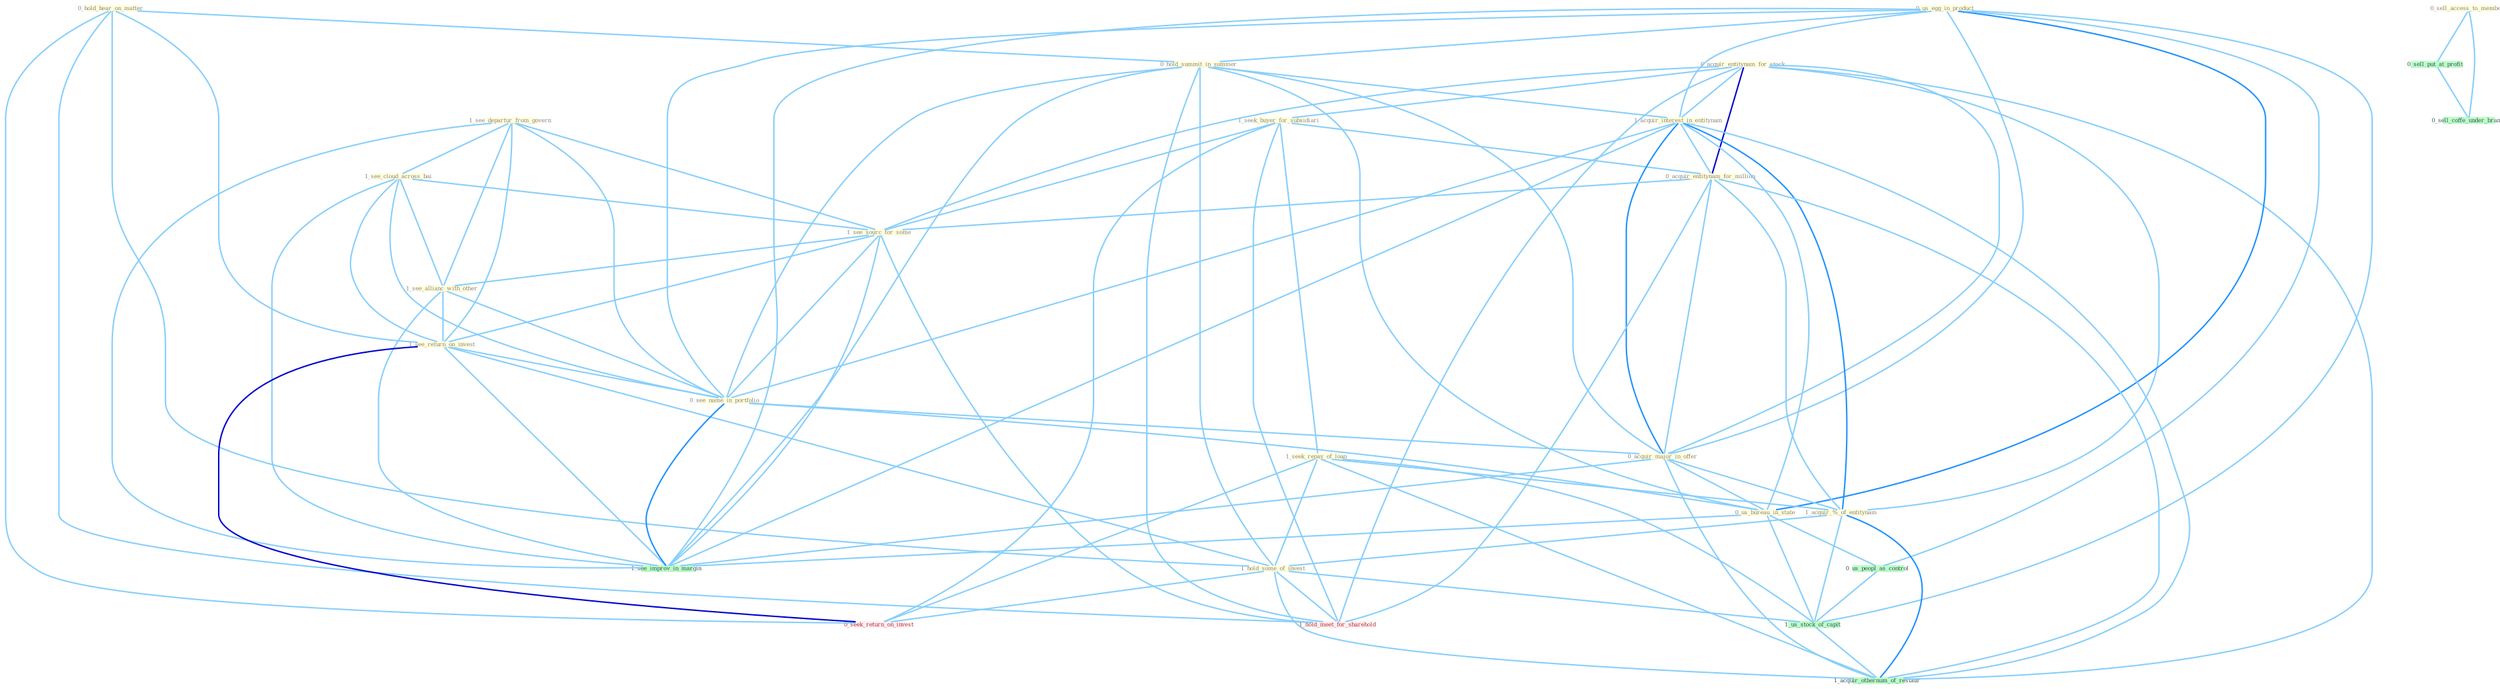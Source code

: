 Graph G{ 
    node
    [shape=polygon,style=filled,width=.5,height=.06,color="#BDFCC9",fixedsize=true,fontsize=4,
    fontcolor="#2f4f4f"];
    {node
    [color="#ffffe0", fontcolor="#8b7d6b"] "0_hold_hear_on_matter " "1_see_departur_from_govern " "0_acquir_entitynam_for_stock " "0_us_egg_in_product " "0_hold_summit_in_summer " "1_seek_buyer_for_subsidiari " "1_acquir_interest_in_entitynam " "0_sell_access_to_member " "0_acquir_entitynam_for_million " "1_see_cloud_across_bai " "1_see_sourc_for_some " "1_see_allianc_with_other " "1_see_return_on_invest " "0_see_name_in_portfolio " "1_seek_repay_of_loan " "0_acquir_major_in_offer " "1_acquir_%_of_entitynam " "1_hold_some_of_invest " "0_us_bureau_in_state "}
{node [color="#fff0f5", fontcolor="#b22222"] "0_seek_return_on_invest " "1_hold_meet_for_sharehold "}
edge [color="#B0E2FF"];

	"0_hold_hear_on_matter " -- "0_hold_summit_in_summer " [w="1", color="#87cefa" ];
	"0_hold_hear_on_matter " -- "1_see_return_on_invest " [w="1", color="#87cefa" ];
	"0_hold_hear_on_matter " -- "1_hold_some_of_invest " [w="1", color="#87cefa" ];
	"0_hold_hear_on_matter " -- "0_seek_return_on_invest " [w="1", color="#87cefa" ];
	"0_hold_hear_on_matter " -- "1_hold_meet_for_sharehold " [w="1", color="#87cefa" ];
	"1_see_departur_from_govern " -- "1_see_cloud_across_bai " [w="1", color="#87cefa" ];
	"1_see_departur_from_govern " -- "1_see_sourc_for_some " [w="1", color="#87cefa" ];
	"1_see_departur_from_govern " -- "1_see_allianc_with_other " [w="1", color="#87cefa" ];
	"1_see_departur_from_govern " -- "1_see_return_on_invest " [w="1", color="#87cefa" ];
	"1_see_departur_from_govern " -- "0_see_name_in_portfolio " [w="1", color="#87cefa" ];
	"1_see_departur_from_govern " -- "1_see_improv_in_margin " [w="1", color="#87cefa" ];
	"0_acquir_entitynam_for_stock " -- "1_seek_buyer_for_subsidiari " [w="1", color="#87cefa" ];
	"0_acquir_entitynam_for_stock " -- "1_acquir_interest_in_entitynam " [w="1", color="#87cefa" ];
	"0_acquir_entitynam_for_stock " -- "0_acquir_entitynam_for_million " [w="3", color="#0000cd" , len=0.6];
	"0_acquir_entitynam_for_stock " -- "1_see_sourc_for_some " [w="1", color="#87cefa" ];
	"0_acquir_entitynam_for_stock " -- "0_acquir_major_in_offer " [w="1", color="#87cefa" ];
	"0_acquir_entitynam_for_stock " -- "1_acquir_%_of_entitynam " [w="1", color="#87cefa" ];
	"0_acquir_entitynam_for_stock " -- "1_hold_meet_for_sharehold " [w="1", color="#87cefa" ];
	"0_acquir_entitynam_for_stock " -- "1_acquir_othernum_of_restaur " [w="1", color="#87cefa" ];
	"0_us_egg_in_product " -- "0_hold_summit_in_summer " [w="1", color="#87cefa" ];
	"0_us_egg_in_product " -- "1_acquir_interest_in_entitynam " [w="1", color="#87cefa" ];
	"0_us_egg_in_product " -- "0_see_name_in_portfolio " [w="1", color="#87cefa" ];
	"0_us_egg_in_product " -- "0_acquir_major_in_offer " [w="1", color="#87cefa" ];
	"0_us_egg_in_product " -- "0_us_bureau_in_state " [w="2", color="#1e90ff" , len=0.8];
	"0_us_egg_in_product " -- "0_us_peopl_as_control " [w="1", color="#87cefa" ];
	"0_us_egg_in_product " -- "1_us_stock_of_capit " [w="1", color="#87cefa" ];
	"0_us_egg_in_product " -- "1_see_improv_in_margin " [w="1", color="#87cefa" ];
	"0_hold_summit_in_summer " -- "1_acquir_interest_in_entitynam " [w="1", color="#87cefa" ];
	"0_hold_summit_in_summer " -- "0_see_name_in_portfolio " [w="1", color="#87cefa" ];
	"0_hold_summit_in_summer " -- "0_acquir_major_in_offer " [w="1", color="#87cefa" ];
	"0_hold_summit_in_summer " -- "1_hold_some_of_invest " [w="1", color="#87cefa" ];
	"0_hold_summit_in_summer " -- "0_us_bureau_in_state " [w="1", color="#87cefa" ];
	"0_hold_summit_in_summer " -- "1_see_improv_in_margin " [w="1", color="#87cefa" ];
	"0_hold_summit_in_summer " -- "1_hold_meet_for_sharehold " [w="1", color="#87cefa" ];
	"1_seek_buyer_for_subsidiari " -- "0_acquir_entitynam_for_million " [w="1", color="#87cefa" ];
	"1_seek_buyer_for_subsidiari " -- "1_see_sourc_for_some " [w="1", color="#87cefa" ];
	"1_seek_buyer_for_subsidiari " -- "1_seek_repay_of_loan " [w="1", color="#87cefa" ];
	"1_seek_buyer_for_subsidiari " -- "0_seek_return_on_invest " [w="1", color="#87cefa" ];
	"1_seek_buyer_for_subsidiari " -- "1_hold_meet_for_sharehold " [w="1", color="#87cefa" ];
	"1_acquir_interest_in_entitynam " -- "0_acquir_entitynam_for_million " [w="1", color="#87cefa" ];
	"1_acquir_interest_in_entitynam " -- "0_see_name_in_portfolio " [w="1", color="#87cefa" ];
	"1_acquir_interest_in_entitynam " -- "0_acquir_major_in_offer " [w="2", color="#1e90ff" , len=0.8];
	"1_acquir_interest_in_entitynam " -- "1_acquir_%_of_entitynam " [w="2", color="#1e90ff" , len=0.8];
	"1_acquir_interest_in_entitynam " -- "0_us_bureau_in_state " [w="1", color="#87cefa" ];
	"1_acquir_interest_in_entitynam " -- "1_see_improv_in_margin " [w="1", color="#87cefa" ];
	"1_acquir_interest_in_entitynam " -- "1_acquir_othernum_of_restaur " [w="1", color="#87cefa" ];
	"0_sell_access_to_member " -- "0_sell_put_at_profit " [w="1", color="#87cefa" ];
	"0_sell_access_to_member " -- "0_sell_coffe_under_brand " [w="1", color="#87cefa" ];
	"0_acquir_entitynam_for_million " -- "1_see_sourc_for_some " [w="1", color="#87cefa" ];
	"0_acquir_entitynam_for_million " -- "0_acquir_major_in_offer " [w="1", color="#87cefa" ];
	"0_acquir_entitynam_for_million " -- "1_acquir_%_of_entitynam " [w="1", color="#87cefa" ];
	"0_acquir_entitynam_for_million " -- "1_hold_meet_for_sharehold " [w="1", color="#87cefa" ];
	"0_acquir_entitynam_for_million " -- "1_acquir_othernum_of_restaur " [w="1", color="#87cefa" ];
	"1_see_cloud_across_bai " -- "1_see_sourc_for_some " [w="1", color="#87cefa" ];
	"1_see_cloud_across_bai " -- "1_see_allianc_with_other " [w="1", color="#87cefa" ];
	"1_see_cloud_across_bai " -- "1_see_return_on_invest " [w="1", color="#87cefa" ];
	"1_see_cloud_across_bai " -- "0_see_name_in_portfolio " [w="1", color="#87cefa" ];
	"1_see_cloud_across_bai " -- "1_see_improv_in_margin " [w="1", color="#87cefa" ];
	"1_see_sourc_for_some " -- "1_see_allianc_with_other " [w="1", color="#87cefa" ];
	"1_see_sourc_for_some " -- "1_see_return_on_invest " [w="1", color="#87cefa" ];
	"1_see_sourc_for_some " -- "0_see_name_in_portfolio " [w="1", color="#87cefa" ];
	"1_see_sourc_for_some " -- "1_see_improv_in_margin " [w="1", color="#87cefa" ];
	"1_see_sourc_for_some " -- "1_hold_meet_for_sharehold " [w="1", color="#87cefa" ];
	"1_see_allianc_with_other " -- "1_see_return_on_invest " [w="1", color="#87cefa" ];
	"1_see_allianc_with_other " -- "0_see_name_in_portfolio " [w="1", color="#87cefa" ];
	"1_see_allianc_with_other " -- "1_see_improv_in_margin " [w="1", color="#87cefa" ];
	"1_see_return_on_invest " -- "0_see_name_in_portfolio " [w="1", color="#87cefa" ];
	"1_see_return_on_invest " -- "1_hold_some_of_invest " [w="1", color="#87cefa" ];
	"1_see_return_on_invest " -- "0_seek_return_on_invest " [w="3", color="#0000cd" , len=0.6];
	"1_see_return_on_invest " -- "1_see_improv_in_margin " [w="1", color="#87cefa" ];
	"0_see_name_in_portfolio " -- "0_acquir_major_in_offer " [w="1", color="#87cefa" ];
	"0_see_name_in_portfolio " -- "0_us_bureau_in_state " [w="1", color="#87cefa" ];
	"0_see_name_in_portfolio " -- "1_see_improv_in_margin " [w="2", color="#1e90ff" , len=0.8];
	"1_seek_repay_of_loan " -- "1_acquir_%_of_entitynam " [w="1", color="#87cefa" ];
	"1_seek_repay_of_loan " -- "1_hold_some_of_invest " [w="1", color="#87cefa" ];
	"1_seek_repay_of_loan " -- "0_seek_return_on_invest " [w="1", color="#87cefa" ];
	"1_seek_repay_of_loan " -- "1_us_stock_of_capit " [w="1", color="#87cefa" ];
	"1_seek_repay_of_loan " -- "1_acquir_othernum_of_restaur " [w="1", color="#87cefa" ];
	"0_acquir_major_in_offer " -- "1_acquir_%_of_entitynam " [w="1", color="#87cefa" ];
	"0_acquir_major_in_offer " -- "0_us_bureau_in_state " [w="1", color="#87cefa" ];
	"0_acquir_major_in_offer " -- "1_see_improv_in_margin " [w="1", color="#87cefa" ];
	"0_acquir_major_in_offer " -- "1_acquir_othernum_of_restaur " [w="1", color="#87cefa" ];
	"1_acquir_%_of_entitynam " -- "1_hold_some_of_invest " [w="1", color="#87cefa" ];
	"1_acquir_%_of_entitynam " -- "1_us_stock_of_capit " [w="1", color="#87cefa" ];
	"1_acquir_%_of_entitynam " -- "1_acquir_othernum_of_restaur " [w="2", color="#1e90ff" , len=0.8];
	"1_hold_some_of_invest " -- "0_seek_return_on_invest " [w="1", color="#87cefa" ];
	"1_hold_some_of_invest " -- "1_us_stock_of_capit " [w="1", color="#87cefa" ];
	"1_hold_some_of_invest " -- "1_hold_meet_for_sharehold " [w="1", color="#87cefa" ];
	"1_hold_some_of_invest " -- "1_acquir_othernum_of_restaur " [w="1", color="#87cefa" ];
	"0_us_bureau_in_state " -- "0_us_peopl_as_control " [w="1", color="#87cefa" ];
	"0_us_bureau_in_state " -- "1_us_stock_of_capit " [w="1", color="#87cefa" ];
	"0_us_bureau_in_state " -- "1_see_improv_in_margin " [w="1", color="#87cefa" ];
	"0_us_peopl_as_control " -- "1_us_stock_of_capit " [w="1", color="#87cefa" ];
	"0_sell_put_at_profit " -- "0_sell_coffe_under_brand " [w="1", color="#87cefa" ];
	"1_us_stock_of_capit " -- "1_acquir_othernum_of_restaur " [w="1", color="#87cefa" ];
}